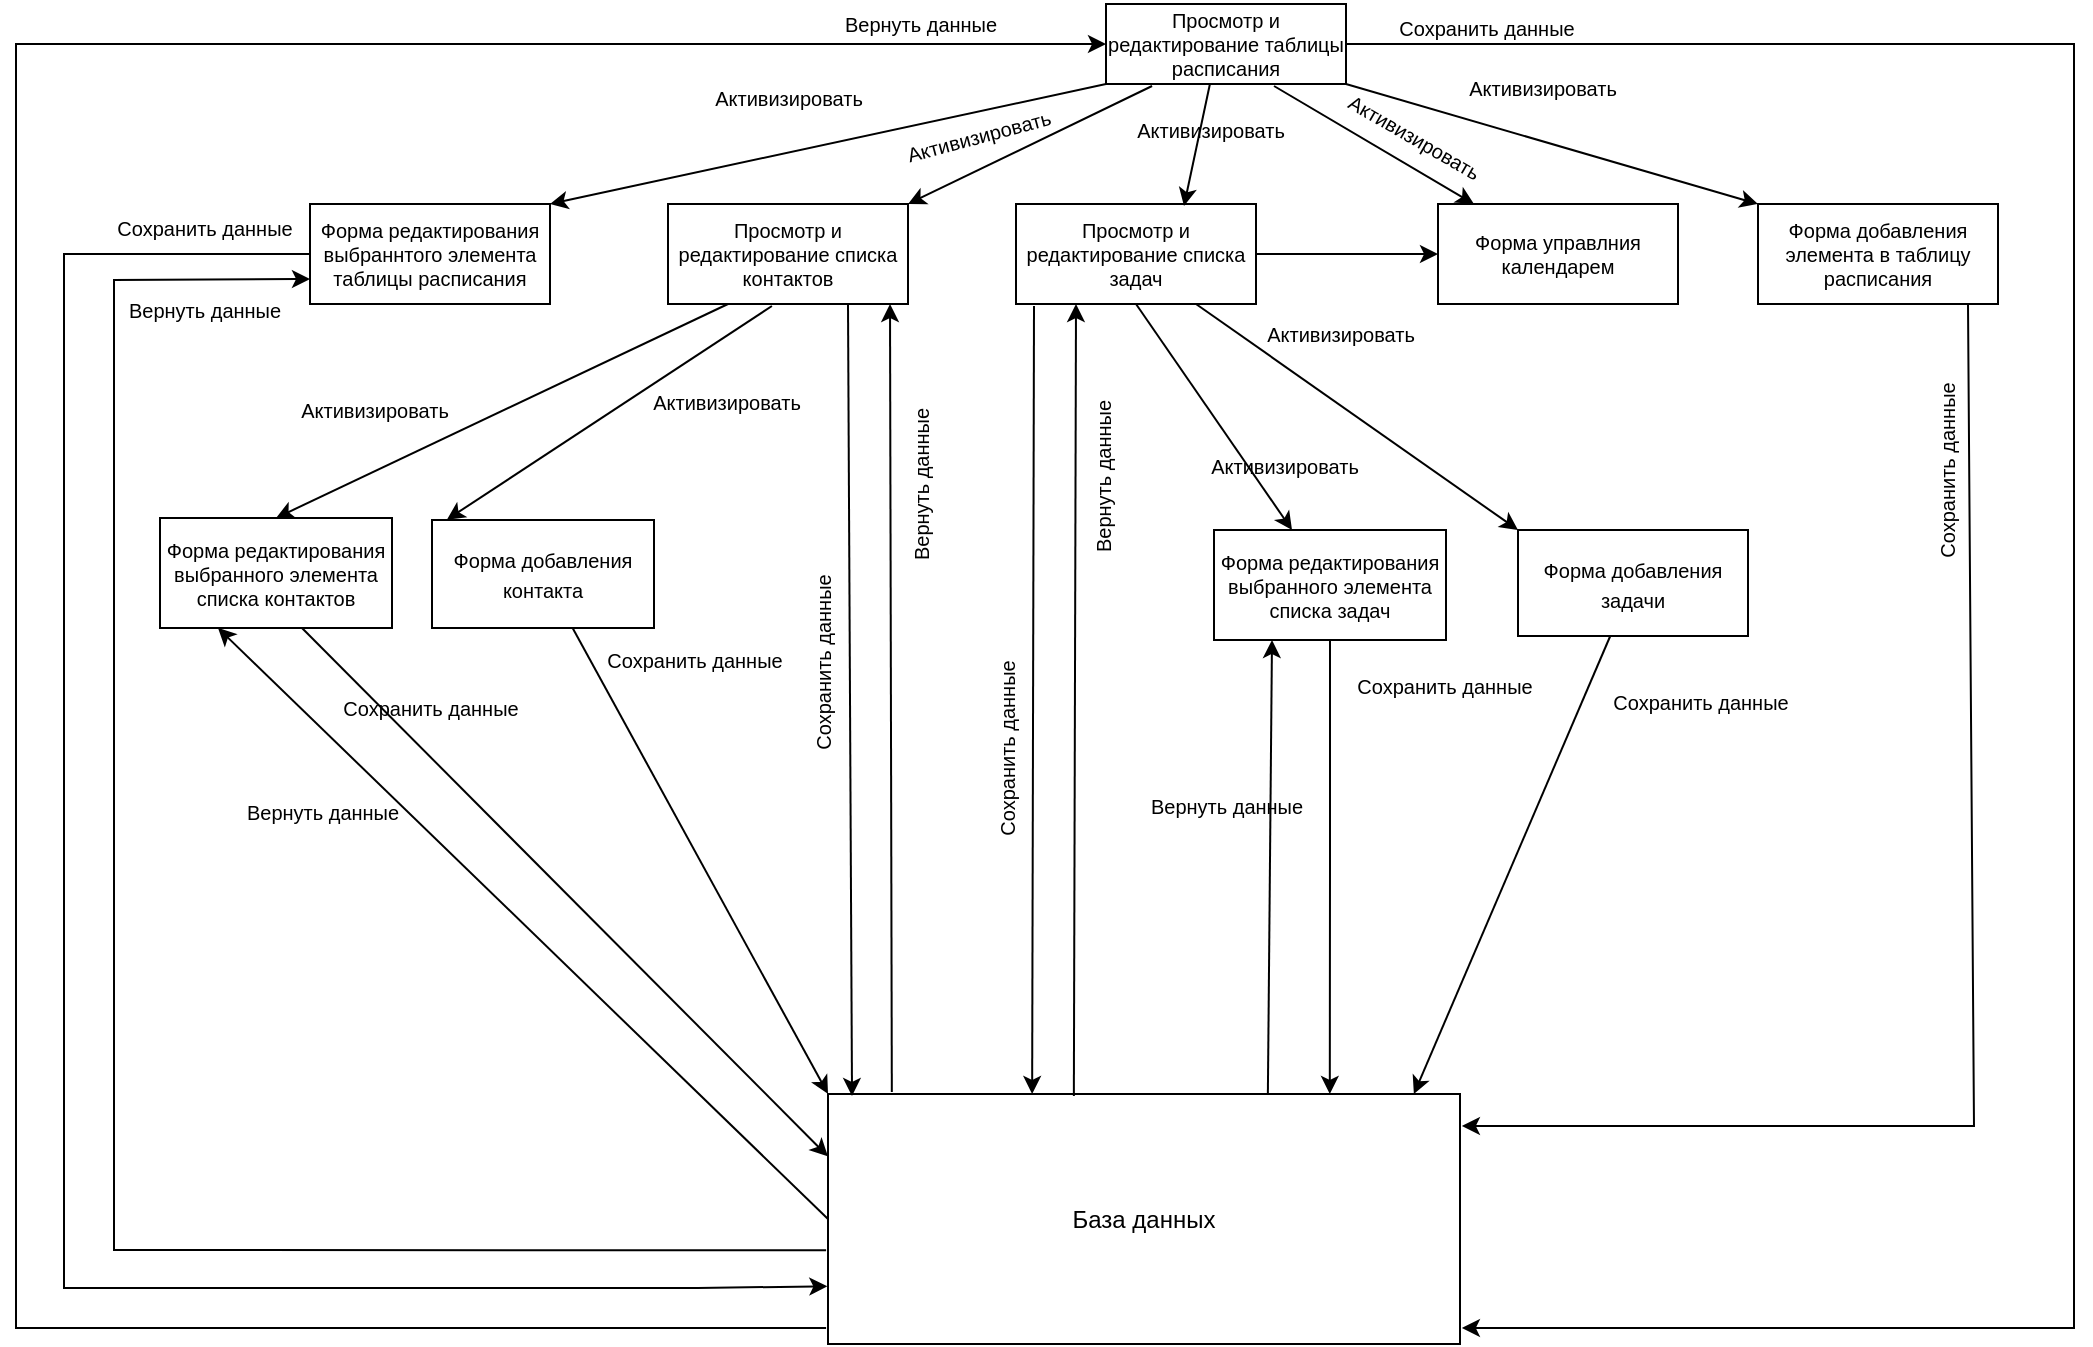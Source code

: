 <mxfile version="20.7.4" type="github">
  <diagram id="WR7QrPitB6mib_1xxAZe" name="Страница 1">
    <mxGraphModel dx="1450" dy="707" grid="0" gridSize="10" guides="1" tooltips="1" connect="1" arrows="1" fold="1" page="0" pageScale="1" pageWidth="827" pageHeight="1169" math="0" shadow="0">
      <root>
        <mxCell id="0" />
        <mxCell id="1" parent="0" />
        <mxCell id="zEj0PHnnHHKdDakvJn7f-46" style="edgeStyle=orthogonalEdgeStyle;rounded=0;orthogonalLoop=1;jettySize=auto;html=1;exitX=0;exitY=0.5;exitDx=0;exitDy=0;entryX=-0.003;entryY=0.936;entryDx=0;entryDy=0;entryPerimeter=0;fontSize=10;endArrow=none;endFill=0;startArrow=classic;startFill=1;" edge="1" parent="1" source="zEj0PHnnHHKdDakvJn7f-2" target="zEj0PHnnHHKdDakvJn7f-16">
          <mxGeometry relative="1" as="geometry">
            <Array as="points">
              <mxPoint x="-181" y="47" />
              <mxPoint x="-181" y="689" />
            </Array>
          </mxGeometry>
        </mxCell>
        <mxCell id="zEj0PHnnHHKdDakvJn7f-47" style="edgeStyle=orthogonalEdgeStyle;rounded=0;orthogonalLoop=1;jettySize=auto;html=1;exitX=1;exitY=0.5;exitDx=0;exitDy=0;entryX=1.003;entryY=0.936;entryDx=0;entryDy=0;entryPerimeter=0;fontSize=10;startArrow=none;startFill=0;endArrow=classic;endFill=1;" edge="1" parent="1" source="zEj0PHnnHHKdDakvJn7f-2" target="zEj0PHnnHHKdDakvJn7f-16">
          <mxGeometry relative="1" as="geometry">
            <Array as="points">
              <mxPoint x="848" y="47" />
              <mxPoint x="848" y="689" />
            </Array>
          </mxGeometry>
        </mxCell>
        <mxCell id="zEj0PHnnHHKdDakvJn7f-2" value="&lt;font size=&quot;1&quot;&gt;Просмотр и редактирование таблицы расписания&lt;/font&gt;" style="rounded=0;whiteSpace=wrap;html=1;fontSize=8;" vertex="1" parent="1">
          <mxGeometry x="364" y="27" width="120" height="40" as="geometry" />
        </mxCell>
        <mxCell id="zEj0PHnnHHKdDakvJn7f-4" value="&lt;font style=&quot;font-size: 10px;&quot;&gt;Просмотр и редактирование списка контактов&lt;/font&gt;" style="rounded=0;whiteSpace=wrap;html=1;fontSize=8;" vertex="1" parent="1">
          <mxGeometry x="145" y="127" width="120" height="50" as="geometry" />
        </mxCell>
        <mxCell id="zEj0PHnnHHKdDakvJn7f-5" style="edgeStyle=orthogonalEdgeStyle;rounded=0;orthogonalLoop=1;jettySize=auto;html=1;exitX=1;exitY=0.5;exitDx=0;exitDy=0;entryX=0;entryY=0.5;entryDx=0;entryDy=0;fontSize=10;endArrow=classic;endFill=1;" edge="1" parent="1" source="zEj0PHnnHHKdDakvJn7f-6" target="zEj0PHnnHHKdDakvJn7f-7">
          <mxGeometry relative="1" as="geometry" />
        </mxCell>
        <mxCell id="zEj0PHnnHHKdDakvJn7f-6" value="&lt;span style=&quot;font-size: 10px;&quot;&gt;Просмотр и редактирование списка задач&lt;/span&gt;" style="rounded=0;whiteSpace=wrap;html=1;fontSize=8;" vertex="1" parent="1">
          <mxGeometry x="319" y="127" width="120" height="50" as="geometry" />
        </mxCell>
        <mxCell id="zEj0PHnnHHKdDakvJn7f-7" value="&lt;font style=&quot;font-size: 10px;&quot;&gt;Форма управлния календарем&lt;/font&gt;" style="rounded=0;whiteSpace=wrap;html=1;fontSize=8;" vertex="1" parent="1">
          <mxGeometry x="530" y="127" width="120" height="50" as="geometry" />
        </mxCell>
        <mxCell id="zEj0PHnnHHKdDakvJn7f-9" value="&lt;font style=&quot;font-size: 10px;&quot;&gt;Форма добавления элемента в таблицу расписания&lt;/font&gt;" style="rounded=0;whiteSpace=wrap;html=1;fontSize=8;" vertex="1" parent="1">
          <mxGeometry x="690" y="127" width="120" height="50" as="geometry" />
        </mxCell>
        <mxCell id="zEj0PHnnHHKdDakvJn7f-10" value="" style="endArrow=classic;html=1;rounded=0;fontSize=10;exitX=0.192;exitY=1.025;exitDx=0;exitDy=0;entryX=1;entryY=0;entryDx=0;entryDy=0;exitPerimeter=0;" edge="1" parent="1" source="zEj0PHnnHHKdDakvJn7f-2" target="zEj0PHnnHHKdDakvJn7f-4">
          <mxGeometry width="50" height="50" relative="1" as="geometry">
            <mxPoint x="346" y="157" as="sourcePoint" />
            <mxPoint x="127" y="57" as="targetPoint" />
          </mxGeometry>
        </mxCell>
        <mxCell id="zEj0PHnnHHKdDakvJn7f-11" value="" style="endArrow=classic;html=1;rounded=0;fontSize=10;exitX=0.433;exitY=1;exitDx=0;exitDy=0;entryX=0.7;entryY=0.02;entryDx=0;entryDy=0;entryPerimeter=0;exitPerimeter=0;" edge="1" parent="1" source="zEj0PHnnHHKdDakvJn7f-2" target="zEj0PHnnHHKdDakvJn7f-6">
          <mxGeometry width="50" height="50" relative="1" as="geometry">
            <mxPoint x="374" y="77" as="sourcePoint" />
            <mxPoint x="182" y="137" as="targetPoint" />
          </mxGeometry>
        </mxCell>
        <mxCell id="zEj0PHnnHHKdDakvJn7f-12" value="" style="endArrow=classic;html=1;rounded=0;fontSize=10;exitX=0.7;exitY=1.025;exitDx=0;exitDy=0;entryX=0.15;entryY=0;entryDx=0;entryDy=0;exitPerimeter=0;entryPerimeter=0;" edge="1" parent="1" source="zEj0PHnnHHKdDakvJn7f-2" target="zEj0PHnnHHKdDakvJn7f-7">
          <mxGeometry width="50" height="50" relative="1" as="geometry">
            <mxPoint x="384" y="87" as="sourcePoint" />
            <mxPoint x="192" y="147" as="targetPoint" />
          </mxGeometry>
        </mxCell>
        <mxCell id="zEj0PHnnHHKdDakvJn7f-13" value="" style="endArrow=classic;html=1;rounded=0;fontSize=10;exitX=1;exitY=1;exitDx=0;exitDy=0;entryX=0;entryY=0;entryDx=0;entryDy=0;" edge="1" parent="1" source="zEj0PHnnHHKdDakvJn7f-2" target="zEj0PHnnHHKdDakvJn7f-9">
          <mxGeometry width="50" height="50" relative="1" as="geometry">
            <mxPoint x="394" y="97" as="sourcePoint" />
            <mxPoint x="202" y="157" as="targetPoint" />
          </mxGeometry>
        </mxCell>
        <mxCell id="zEj0PHnnHHKdDakvJn7f-16" value="&lt;font style=&quot;font-size: 12px;&quot;&gt;База данных&lt;/font&gt;" style="rounded=0;whiteSpace=wrap;html=1;fontSize=10;" vertex="1" parent="1">
          <mxGeometry x="225" y="572" width="316" height="125" as="geometry" />
        </mxCell>
        <mxCell id="zEj0PHnnHHKdDakvJn7f-17" value="&lt;font style=&quot;font-size: 10px;&quot;&gt;Форма добавления задачи&lt;/font&gt;" style="rounded=0;whiteSpace=wrap;html=1;fontSize=12;" vertex="1" parent="1">
          <mxGeometry x="570" y="290" width="115" height="53" as="geometry" />
        </mxCell>
        <mxCell id="zEj0PHnnHHKdDakvJn7f-18" value="&lt;font style=&quot;font-size: 10px;&quot;&gt;Форма добавления контакта&lt;/font&gt;" style="rounded=0;whiteSpace=wrap;html=1;fontSize=12;" vertex="1" parent="1">
          <mxGeometry x="27" y="285" width="111" height="54" as="geometry" />
        </mxCell>
        <mxCell id="zEj0PHnnHHKdDakvJn7f-19" value="Сохранить данные" style="text;html=1;align=center;verticalAlign=middle;resizable=0;points=[];autosize=1;strokeColor=none;fillColor=none;fontSize=10;" vertex="1" parent="1">
          <mxGeometry x="500" y="27" width="107" height="24" as="geometry" />
        </mxCell>
        <mxCell id="zEj0PHnnHHKdDakvJn7f-20" value="Вернуть данные" style="text;html=1;align=center;verticalAlign=middle;resizable=0;points=[];autosize=1;strokeColor=none;fillColor=none;fontSize=10;" vertex="1" parent="1">
          <mxGeometry x="223" y="25" width="95" height="24" as="geometry" />
        </mxCell>
        <mxCell id="zEj0PHnnHHKdDakvJn7f-21" value="" style="endArrow=classic;html=1;rounded=0;fontSize=10;exitX=0.75;exitY=1;exitDx=0;exitDy=0;entryX=0;entryY=0;entryDx=0;entryDy=0;" edge="1" parent="1" source="zEj0PHnnHHKdDakvJn7f-6" target="zEj0PHnnHHKdDakvJn7f-17">
          <mxGeometry width="50" height="50" relative="1" as="geometry">
            <mxPoint x="404" y="77" as="sourcePoint" />
            <mxPoint x="353" y="138" as="targetPoint" />
          </mxGeometry>
        </mxCell>
        <mxCell id="zEj0PHnnHHKdDakvJn7f-22" value="" style="endArrow=classic;html=1;rounded=0;fontSize=10;exitX=0.433;exitY=1.02;exitDx=0;exitDy=0;entryX=0.067;entryY=-0.003;entryDx=0;entryDy=0;entryPerimeter=0;exitPerimeter=0;" edge="1" parent="1" source="zEj0PHnnHHKdDakvJn7f-4" target="zEj0PHnnHHKdDakvJn7f-18">
          <mxGeometry width="50" height="50" relative="1" as="geometry">
            <mxPoint x="414" y="87" as="sourcePoint" />
            <mxPoint x="363" y="148" as="targetPoint" />
          </mxGeometry>
        </mxCell>
        <mxCell id="zEj0PHnnHHKdDakvJn7f-23" value="" style="endArrow=classic;html=1;rounded=0;fontSize=10;entryX=0;entryY=0;entryDx=0;entryDy=0;" edge="1" parent="1" source="zEj0PHnnHHKdDakvJn7f-18" target="zEj0PHnnHHKdDakvJn7f-16">
          <mxGeometry width="50" height="50" relative="1" as="geometry">
            <mxPoint x="424" y="97" as="sourcePoint" />
            <mxPoint x="224" y="598" as="targetPoint" />
          </mxGeometry>
        </mxCell>
        <mxCell id="zEj0PHnnHHKdDakvJn7f-24" value="" style="endArrow=classic;html=1;rounded=0;fontSize=10;entryX=0.927;entryY=0;entryDx=0;entryDy=0;entryPerimeter=0;" edge="1" parent="1" source="zEj0PHnnHHKdDakvJn7f-17" target="zEj0PHnnHHKdDakvJn7f-16">
          <mxGeometry width="50" height="50" relative="1" as="geometry">
            <mxPoint x="434" y="107" as="sourcePoint" />
            <mxPoint x="383" y="168" as="targetPoint" />
          </mxGeometry>
        </mxCell>
        <mxCell id="zEj0PHnnHHKdDakvJn7f-45" style="edgeStyle=orthogonalEdgeStyle;rounded=0;orthogonalLoop=1;jettySize=auto;html=1;exitX=0;exitY=0.5;exitDx=0;exitDy=0;fontSize=10;endArrow=classic;endFill=1;entryX=-0.001;entryY=0.769;entryDx=0;entryDy=0;entryPerimeter=0;" edge="1" parent="1" source="zEj0PHnnHHKdDakvJn7f-27" target="zEj0PHnnHHKdDakvJn7f-16">
          <mxGeometry relative="1" as="geometry">
            <mxPoint x="160" y="672" as="targetPoint" />
            <Array as="points">
              <mxPoint x="-157" y="152" />
              <mxPoint x="-157" y="669" />
              <mxPoint x="160" y="669" />
            </Array>
          </mxGeometry>
        </mxCell>
        <mxCell id="zEj0PHnnHHKdDakvJn7f-27" value="&lt;font size=&quot;1&quot;&gt;Форма редактирования выбраннтого элемента таблицы расписания&lt;/font&gt;" style="rounded=0;whiteSpace=wrap;html=1;fontSize=8;" vertex="1" parent="1">
          <mxGeometry x="-34" y="127" width="120" height="50" as="geometry" />
        </mxCell>
        <mxCell id="zEj0PHnnHHKdDakvJn7f-28" value="" style="endArrow=classic;html=1;rounded=0;fontSize=10;exitX=0;exitY=1;exitDx=0;exitDy=0;entryX=1;entryY=0;entryDx=0;entryDy=0;" edge="1" parent="1" source="zEj0PHnnHHKdDakvJn7f-2" target="zEj0PHnnHHKdDakvJn7f-27">
          <mxGeometry width="50" height="50" relative="1" as="geometry">
            <mxPoint x="397.04" y="78" as="sourcePoint" />
            <mxPoint x="215" y="137" as="targetPoint" />
          </mxGeometry>
        </mxCell>
        <mxCell id="zEj0PHnnHHKdDakvJn7f-29" value="Форма редактирования выбранного элемента списка контактов" style="rounded=0;whiteSpace=wrap;html=1;fontSize=10;" vertex="1" parent="1">
          <mxGeometry x="-109" y="284" width="116" height="55" as="geometry" />
        </mxCell>
        <mxCell id="zEj0PHnnHHKdDakvJn7f-44" style="edgeStyle=orthogonalEdgeStyle;rounded=0;orthogonalLoop=1;jettySize=auto;html=1;exitX=0.5;exitY=1;exitDx=0;exitDy=0;entryX=0.794;entryY=0;entryDx=0;entryDy=0;entryPerimeter=0;fontSize=10;endArrow=classic;endFill=1;" edge="1" parent="1" source="zEj0PHnnHHKdDakvJn7f-31" target="zEj0PHnnHHKdDakvJn7f-16">
          <mxGeometry relative="1" as="geometry" />
        </mxCell>
        <mxCell id="zEj0PHnnHHKdDakvJn7f-31" value="Форма редактирования выбранного элемента списка задач" style="rounded=0;whiteSpace=wrap;html=1;fontSize=10;" vertex="1" parent="1">
          <mxGeometry x="418" y="290" width="116" height="55" as="geometry" />
        </mxCell>
        <mxCell id="zEj0PHnnHHKdDakvJn7f-32" value="" style="endArrow=classic;html=1;rounded=0;fontSize=10;exitX=0.5;exitY=1;exitDx=0;exitDy=0;" edge="1" parent="1" source="zEj0PHnnHHKdDakvJn7f-6" target="zEj0PHnnHHKdDakvJn7f-31">
          <mxGeometry width="50" height="50" relative="1" as="geometry">
            <mxPoint x="359" y="187" as="sourcePoint" />
            <mxPoint x="590" y="235" as="targetPoint" />
          </mxGeometry>
        </mxCell>
        <mxCell id="zEj0PHnnHHKdDakvJn7f-33" value="" style="endArrow=classic;html=1;rounded=0;fontSize=10;exitX=0.25;exitY=1;exitDx=0;exitDy=0;entryX=0.5;entryY=0;entryDx=0;entryDy=0;" edge="1" parent="1" source="zEj0PHnnHHKdDakvJn7f-4" target="zEj0PHnnHHKdDakvJn7f-29">
          <mxGeometry width="50" height="50" relative="1" as="geometry">
            <mxPoint x="369" y="197" as="sourcePoint" />
            <mxPoint x="600" y="245" as="targetPoint" />
          </mxGeometry>
        </mxCell>
        <mxCell id="zEj0PHnnHHKdDakvJn7f-35" value="" style="endArrow=classic;html=1;rounded=0;fontSize=10;exitX=0.612;exitY=1;exitDx=0;exitDy=0;exitPerimeter=0;entryX=0;entryY=0.25;entryDx=0;entryDy=0;" edge="1" parent="1" source="zEj0PHnnHHKdDakvJn7f-29" target="zEj0PHnnHHKdDakvJn7f-16">
          <mxGeometry width="50" height="50" relative="1" as="geometry">
            <mxPoint x="-30" y="460" as="sourcePoint" />
            <mxPoint x="223" y="638" as="targetPoint" />
          </mxGeometry>
        </mxCell>
        <mxCell id="zEj0PHnnHHKdDakvJn7f-36" value="" style="endArrow=classic;html=1;rounded=0;fontSize=10;exitX=0.875;exitY=1;exitDx=0;exitDy=0;entryX=1.003;entryY=0.128;entryDx=0;entryDy=0;exitPerimeter=0;entryPerimeter=0;" edge="1" parent="1" source="zEj0PHnnHHKdDakvJn7f-9" target="zEj0PHnnHHKdDakvJn7f-16">
          <mxGeometry width="50" height="50" relative="1" as="geometry">
            <mxPoint x="620" y="434" as="sourcePoint" />
            <mxPoint x="851" y="482" as="targetPoint" />
            <Array as="points">
              <mxPoint x="798" y="588" />
            </Array>
          </mxGeometry>
        </mxCell>
        <mxCell id="zEj0PHnnHHKdDakvJn7f-40" value="" style="endArrow=classic;html=1;rounded=0;fontSize=10;exitX=0.389;exitY=0.008;exitDx=0;exitDy=0;entryX=0.25;entryY=1;entryDx=0;entryDy=0;exitPerimeter=0;" edge="1" parent="1" source="zEj0PHnnHHKdDakvJn7f-16" target="zEj0PHnnHHKdDakvJn7f-6">
          <mxGeometry width="50" height="50" relative="1" as="geometry">
            <mxPoint x="332.998" y="610" as="sourcePoint" />
            <mxPoint x="340.09" y="217" as="targetPoint" />
          </mxGeometry>
        </mxCell>
        <mxCell id="zEj0PHnnHHKdDakvJn7f-41" value="" style="endArrow=classic;html=1;rounded=0;fontSize=10;exitX=0.075;exitY=1.02;exitDx=0;exitDy=0;exitPerimeter=0;entryX=0.323;entryY=0;entryDx=0;entryDy=0;entryPerimeter=0;" edge="1" parent="1" source="zEj0PHnnHHKdDakvJn7f-6" target="zEj0PHnnHHKdDakvJn7f-16">
          <mxGeometry width="50" height="50" relative="1" as="geometry">
            <mxPoint x="343.908" y="591" as="sourcePoint" />
            <mxPoint x="324" y="538" as="targetPoint" />
          </mxGeometry>
        </mxCell>
        <mxCell id="zEj0PHnnHHKdDakvJn7f-42" value="" style="endArrow=classic;html=1;rounded=0;fontSize=10;entryX=0.925;entryY=1;entryDx=0;entryDy=0;entryPerimeter=0;exitX=0.101;exitY=-0.008;exitDx=0;exitDy=0;exitPerimeter=0;" edge="1" parent="1" source="zEj0PHnnHHKdDakvJn7f-16" target="zEj0PHnnHHKdDakvJn7f-4">
          <mxGeometry width="50" height="50" relative="1" as="geometry">
            <mxPoint x="277" y="481" as="sourcePoint" />
            <mxPoint x="255.09" y="188" as="targetPoint" />
          </mxGeometry>
        </mxCell>
        <mxCell id="zEj0PHnnHHKdDakvJn7f-43" value="" style="endArrow=classic;html=1;rounded=0;fontSize=10;exitX=0.75;exitY=1;exitDx=0;exitDy=0;entryX=0.038;entryY=0.008;entryDx=0;entryDy=0;entryPerimeter=0;" edge="1" parent="1" source="zEj0PHnnHHKdDakvJn7f-4" target="zEj0PHnnHHKdDakvJn7f-16">
          <mxGeometry width="50" height="50" relative="1" as="geometry">
            <mxPoint x="363.908" y="611" as="sourcePoint" />
            <mxPoint x="69" y="609" as="targetPoint" />
          </mxGeometry>
        </mxCell>
        <mxCell id="zEj0PHnnHHKdDakvJn7f-48" value="Вернуть данные" style="text;html=1;align=center;verticalAlign=middle;resizable=0;points=[];autosize=1;strokeColor=none;fillColor=none;fontSize=10;rotation=-90;" vertex="1" parent="1">
          <mxGeometry x="224" y="256" width="95" height="24" as="geometry" />
        </mxCell>
        <mxCell id="zEj0PHnnHHKdDakvJn7f-49" value="Вернуть данные" style="text;html=1;align=center;verticalAlign=middle;resizable=0;points=[];autosize=1;strokeColor=none;fillColor=none;fontSize=10;rotation=-90;" vertex="1" parent="1">
          <mxGeometry x="315" y="252" width="95" height="24" as="geometry" />
        </mxCell>
        <mxCell id="zEj0PHnnHHKdDakvJn7f-50" value="Сохранить данные" style="text;html=1;align=center;verticalAlign=middle;resizable=0;points=[];autosize=1;strokeColor=none;fillColor=none;fontSize=10;rotation=0;" vertex="1" parent="1">
          <mxGeometry x="607" y="364" width="107" height="24" as="geometry" />
        </mxCell>
        <mxCell id="zEj0PHnnHHKdDakvJn7f-51" value="Сохранить данные" style="text;html=1;align=center;verticalAlign=middle;resizable=0;points=[];autosize=1;strokeColor=none;fillColor=none;fontSize=10;" vertex="1" parent="1">
          <mxGeometry x="479" y="356" width="107" height="24" as="geometry" />
        </mxCell>
        <mxCell id="zEj0PHnnHHKdDakvJn7f-53" value="Сохранить данные" style="text;html=1;align=center;verticalAlign=middle;resizable=0;points=[];autosize=1;strokeColor=none;fillColor=none;fontSize=10;rotation=-90;" vertex="1" parent="1">
          <mxGeometry x="169" y="345" width="107" height="24" as="geometry" />
        </mxCell>
        <mxCell id="zEj0PHnnHHKdDakvJn7f-54" value="Сохранить данные" style="text;html=1;align=center;verticalAlign=middle;resizable=0;points=[];autosize=1;strokeColor=none;fillColor=none;fontSize=10;rotation=-90;" vertex="1" parent="1">
          <mxGeometry x="261" y="388" width="107" height="24" as="geometry" />
        </mxCell>
        <mxCell id="zEj0PHnnHHKdDakvJn7f-56" value="Сохранить данные" style="text;html=1;align=center;verticalAlign=middle;resizable=0;points=[];autosize=1;strokeColor=none;fillColor=none;fontSize=10;" vertex="1" parent="1">
          <mxGeometry x="104" y="343" width="107" height="24" as="geometry" />
        </mxCell>
        <mxCell id="zEj0PHnnHHKdDakvJn7f-57" value="Сохранить данные" style="text;html=1;align=center;verticalAlign=middle;resizable=0;points=[];autosize=1;strokeColor=none;fillColor=none;fontSize=10;" vertex="1" parent="1">
          <mxGeometry x="-27.5" y="367" width="107" height="24" as="geometry" />
        </mxCell>
        <mxCell id="zEj0PHnnHHKdDakvJn7f-58" value="Сохранить данные" style="text;html=1;align=center;verticalAlign=middle;resizable=0;points=[];autosize=1;strokeColor=none;fillColor=none;fontSize=10;rotation=-90;" vertex="1" parent="1">
          <mxGeometry x="731" y="249" width="107" height="24" as="geometry" />
        </mxCell>
        <mxCell id="zEj0PHnnHHKdDakvJn7f-59" value="Сохранить данные" style="text;html=1;align=center;verticalAlign=middle;resizable=0;points=[];autosize=1;strokeColor=none;fillColor=none;fontSize=10;" vertex="1" parent="1">
          <mxGeometry x="-141" y="127" width="107" height="24" as="geometry" />
        </mxCell>
        <mxCell id="zEj0PHnnHHKdDakvJn7f-60" value="Активизировать" style="text;html=1;align=center;verticalAlign=middle;resizable=0;points=[];autosize=1;strokeColor=none;fillColor=none;fontSize=10;" vertex="1" parent="1">
          <mxGeometry x="157.5" y="62" width="95" height="24" as="geometry" />
        </mxCell>
        <mxCell id="zEj0PHnnHHKdDakvJn7f-61" value="Активизировать" style="text;html=1;align=center;verticalAlign=middle;resizable=0;points=[];autosize=1;strokeColor=none;fillColor=none;fontSize=10;rotation=-15;" vertex="1" parent="1">
          <mxGeometry x="252.5" y="81" width="95" height="24" as="geometry" />
        </mxCell>
        <mxCell id="zEj0PHnnHHKdDakvJn7f-63" value="Активизировать" style="text;html=1;align=center;verticalAlign=middle;resizable=0;points=[];autosize=1;strokeColor=none;fillColor=none;fontSize=10;" vertex="1" parent="1">
          <mxGeometry x="368" y="78" width="95" height="24" as="geometry" />
        </mxCell>
        <mxCell id="zEj0PHnnHHKdDakvJn7f-64" value="Активизировать" style="text;html=1;align=center;verticalAlign=middle;resizable=0;points=[];autosize=1;strokeColor=none;fillColor=none;fontSize=10;" vertex="1" parent="1">
          <mxGeometry x="534" y="57" width="95" height="24" as="geometry" />
        </mxCell>
        <mxCell id="zEj0PHnnHHKdDakvJn7f-65" value="Активизировать" style="text;html=1;align=center;verticalAlign=middle;resizable=0;points=[];autosize=1;strokeColor=none;fillColor=none;fontSize=10;rotation=30;" vertex="1" parent="1">
          <mxGeometry x="470" y="81" width="95" height="24" as="geometry" />
        </mxCell>
        <mxCell id="zEj0PHnnHHKdDakvJn7f-66" value="Активизировать" style="text;html=1;align=center;verticalAlign=middle;resizable=0;points=[];autosize=1;strokeColor=none;fillColor=none;fontSize=10;" vertex="1" parent="1">
          <mxGeometry x="433" y="180" width="95" height="24" as="geometry" />
        </mxCell>
        <mxCell id="zEj0PHnnHHKdDakvJn7f-67" value="Активизировать" style="text;html=1;align=center;verticalAlign=middle;resizable=0;points=[];autosize=1;strokeColor=none;fillColor=none;fontSize=10;" vertex="1" parent="1">
          <mxGeometry x="405" y="246" width="95" height="24" as="geometry" />
        </mxCell>
        <mxCell id="zEj0PHnnHHKdDakvJn7f-68" value="Активизировать" style="text;html=1;align=center;verticalAlign=middle;resizable=0;points=[];autosize=1;strokeColor=none;fillColor=none;fontSize=10;rotation=0;" vertex="1" parent="1">
          <mxGeometry x="-50" y="218" width="95" height="24" as="geometry" />
        </mxCell>
        <mxCell id="zEj0PHnnHHKdDakvJn7f-69" value="Активизировать" style="text;html=1;align=center;verticalAlign=middle;resizable=0;points=[];autosize=1;strokeColor=none;fillColor=none;fontSize=10;rotation=0;" vertex="1" parent="1">
          <mxGeometry x="126" y="214" width="95" height="24" as="geometry" />
        </mxCell>
        <mxCell id="zEj0PHnnHHKdDakvJn7f-70" value="" style="endArrow=classic;html=1;rounded=0;fontSize=10;entryX=0;entryY=0.75;entryDx=0;entryDy=0;exitX=-0.003;exitY=0.625;exitDx=0;exitDy=0;exitPerimeter=0;" edge="1" parent="1" source="zEj0PHnnHHKdDakvJn7f-16" target="zEj0PHnnHHKdDakvJn7f-27">
          <mxGeometry width="50" height="50" relative="1" as="geometry">
            <mxPoint x="-107" y="488" as="sourcePoint" />
            <mxPoint x="-57" y="438" as="targetPoint" />
            <Array as="points">
              <mxPoint x="-132" y="650" />
              <mxPoint x="-132" y="165" />
            </Array>
          </mxGeometry>
        </mxCell>
        <mxCell id="zEj0PHnnHHKdDakvJn7f-71" value="Вернуть данные" style="text;html=1;align=center;verticalAlign=middle;resizable=0;points=[];autosize=1;strokeColor=none;fillColor=none;fontSize=10;" vertex="1" parent="1">
          <mxGeometry x="-135" y="168" width="95" height="24" as="geometry" />
        </mxCell>
        <mxCell id="zEj0PHnnHHKdDakvJn7f-72" value="" style="endArrow=classic;html=1;rounded=0;fontSize=10;exitX=0;exitY=0.5;exitDx=0;exitDy=0;entryX=0.25;entryY=1;entryDx=0;entryDy=0;" edge="1" parent="1" source="zEj0PHnnHHKdDakvJn7f-16" target="zEj0PHnnHHKdDakvJn7f-29">
          <mxGeometry width="50" height="50" relative="1" as="geometry">
            <mxPoint x="373.908" y="621" as="sourcePoint" />
            <mxPoint x="381" y="228" as="targetPoint" />
          </mxGeometry>
        </mxCell>
        <mxCell id="zEj0PHnnHHKdDakvJn7f-73" value="" style="endArrow=classic;html=1;rounded=0;fontSize=10;exitX=0.696;exitY=0;exitDx=0;exitDy=0;entryX=0.25;entryY=1;entryDx=0;entryDy=0;exitPerimeter=0;" edge="1" parent="1" source="zEj0PHnnHHKdDakvJn7f-16" target="zEj0PHnnHHKdDakvJn7f-31">
          <mxGeometry width="50" height="50" relative="1" as="geometry">
            <mxPoint x="383.908" y="631" as="sourcePoint" />
            <mxPoint x="391" y="238" as="targetPoint" />
          </mxGeometry>
        </mxCell>
        <mxCell id="zEj0PHnnHHKdDakvJn7f-74" value="Вернуть данные" style="text;html=1;align=center;verticalAlign=middle;resizable=0;points=[];autosize=1;strokeColor=none;fillColor=none;fontSize=10;" vertex="1" parent="1">
          <mxGeometry x="-76" y="419" width="95" height="24" as="geometry" />
        </mxCell>
        <mxCell id="zEj0PHnnHHKdDakvJn7f-75" value="Вернуть данные" style="text;html=1;align=center;verticalAlign=middle;resizable=0;points=[];autosize=1;strokeColor=none;fillColor=none;fontSize=10;" vertex="1" parent="1">
          <mxGeometry x="376.5" y="416" width="95" height="24" as="geometry" />
        </mxCell>
      </root>
    </mxGraphModel>
  </diagram>
</mxfile>
